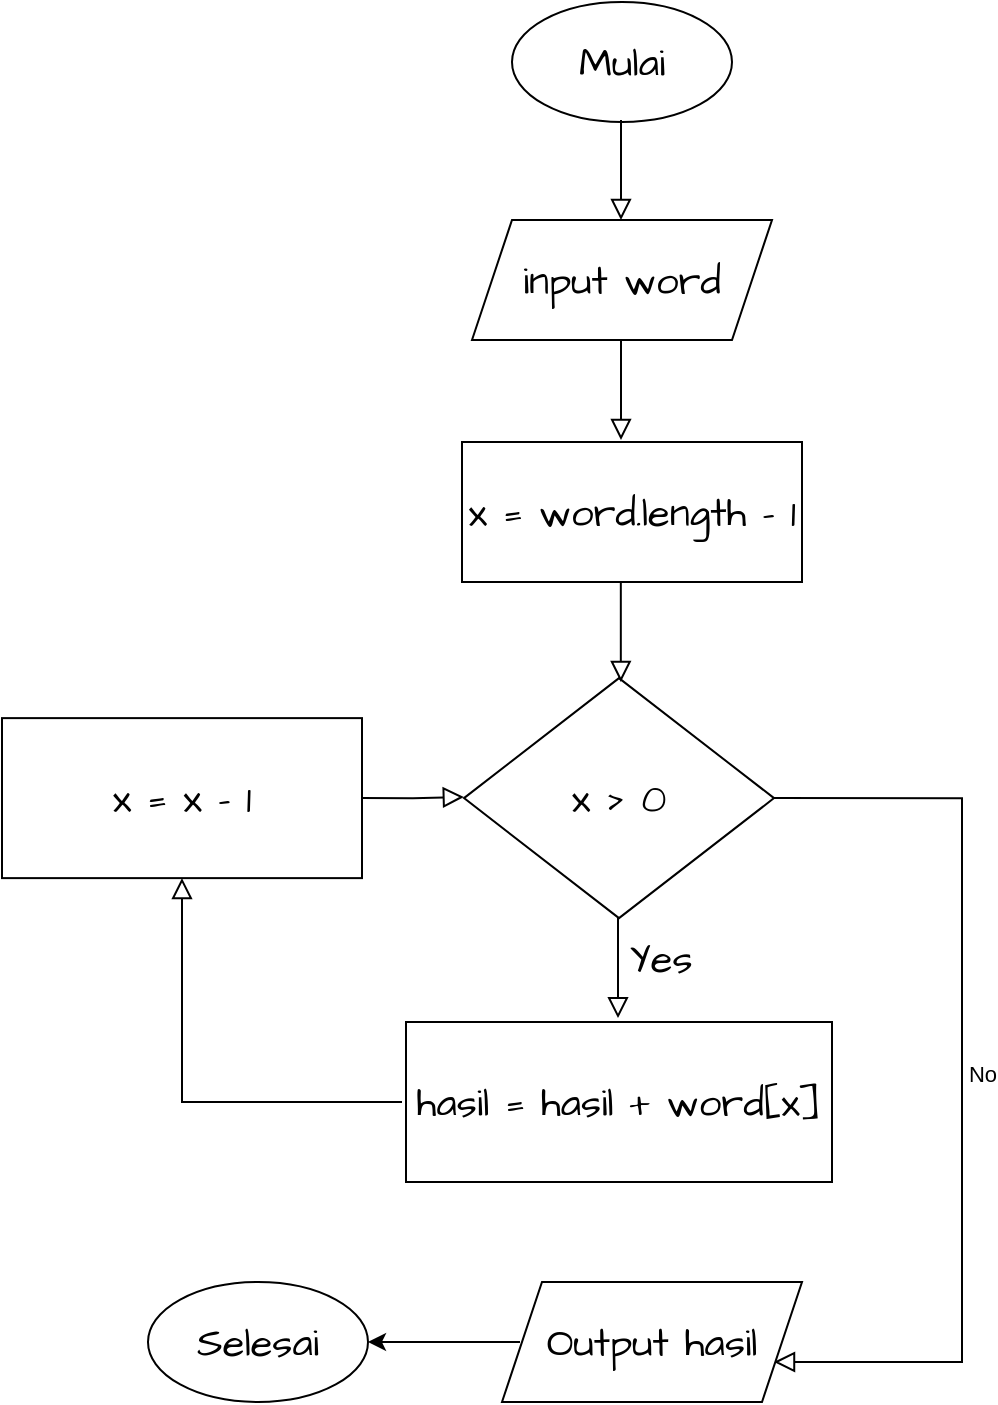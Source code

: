 <mxfile version="16.2.7" type="device"><diagram id="C5RBs43oDa-KdzZeNtuy" name="Page-1"><mxGraphModel dx="868" dy="482" grid="1" gridSize="10" guides="1" tooltips="1" connect="1" arrows="1" fold="1" page="1" pageScale="1" pageWidth="827" pageHeight="1169" math="0" shadow="0"><root><mxCell id="WIyWlLk6GJQsqaUBKTNV-0"/><mxCell id="WIyWlLk6GJQsqaUBKTNV-1" parent="WIyWlLk6GJQsqaUBKTNV-0"/><mxCell id="BNpyWBpogAgMMyCaQ3pc-23" value="Mulai" style="ellipse;whiteSpace=wrap;html=1;hachureGap=4;fontFamily=Architects Daughter;fontSource=https%3A%2F%2Ffonts.googleapis.com%2Fcss%3Ffamily%3DArchitects%2BDaughter;fontSize=20;rounded=0;" vertex="1" parent="WIyWlLk6GJQsqaUBKTNV-1"><mxGeometry x="429" y="50" width="110" height="60" as="geometry"/></mxCell><mxCell id="BNpyWBpogAgMMyCaQ3pc-24" value="" style="rounded=0;html=1;jettySize=auto;orthogonalLoop=1;fontSize=11;endArrow=block;endFill=0;endSize=8;strokeWidth=1;shadow=0;labelBackgroundColor=none;edgeStyle=orthogonalEdgeStyle;" edge="1" parent="WIyWlLk6GJQsqaUBKTNV-1"><mxGeometry relative="1" as="geometry"><mxPoint x="483.5" y="109" as="sourcePoint"/><mxPoint x="483.5" y="159" as="targetPoint"/></mxGeometry></mxCell><mxCell id="BNpyWBpogAgMMyCaQ3pc-25" value="input word" style="shape=parallelogram;perimeter=parallelogramPerimeter;whiteSpace=wrap;html=1;fixedSize=1;hachureGap=4;fontFamily=Architects Daughter;fontSource=https%3A%2F%2Ffonts.googleapis.com%2Fcss%3Ffamily%3DArchitects%2BDaughter;fontSize=20;rounded=0;" vertex="1" parent="WIyWlLk6GJQsqaUBKTNV-1"><mxGeometry x="409" y="159" width="150" height="60" as="geometry"/></mxCell><mxCell id="BNpyWBpogAgMMyCaQ3pc-26" value="" style="rounded=0;html=1;jettySize=auto;orthogonalLoop=1;fontSize=11;endArrow=block;endFill=0;endSize=8;strokeWidth=1;shadow=0;labelBackgroundColor=none;edgeStyle=orthogonalEdgeStyle;" edge="1" parent="WIyWlLk6GJQsqaUBKTNV-1"><mxGeometry relative="1" as="geometry"><mxPoint x="483.5" y="219" as="sourcePoint"/><mxPoint x="483.5" y="269" as="targetPoint"/></mxGeometry></mxCell><mxCell id="BNpyWBpogAgMMyCaQ3pc-27" value="x &amp;gt; 0" style="rhombus;whiteSpace=wrap;html=1;hachureGap=4;fontFamily=Architects Daughter;fontSource=https%3A%2F%2Ffonts.googleapis.com%2Fcss%3Ffamily%3DArchitects%2BDaughter;fontSize=20;rounded=0;" vertex="1" parent="WIyWlLk6GJQsqaUBKTNV-1"><mxGeometry x="405" y="388.06" width="155" height="120" as="geometry"/></mxCell><mxCell id="BNpyWBpogAgMMyCaQ3pc-28" value="" style="rounded=0;html=1;jettySize=auto;orthogonalLoop=1;fontSize=11;endArrow=block;endFill=0;endSize=8;strokeWidth=1;shadow=0;labelBackgroundColor=none;edgeStyle=orthogonalEdgeStyle;" edge="1" parent="WIyWlLk6GJQsqaUBKTNV-1"><mxGeometry relative="1" as="geometry"><mxPoint x="482" y="508.06" as="sourcePoint"/><mxPoint x="482" y="558.06" as="targetPoint"/></mxGeometry></mxCell><mxCell id="BNpyWBpogAgMMyCaQ3pc-29" value="Yes" style="text;html=1;align=center;verticalAlign=middle;resizable=0;points=[];autosize=1;strokeColor=none;fillColor=none;hachureGap=4;fontFamily=Architects Daughter;fontSource=https%3A%2F%2Ffonts.googleapis.com%2Fcss%3Ffamily%3DArchitects%2BDaughter;fontSize=20;rounded=0;" vertex="1" parent="WIyWlLk6GJQsqaUBKTNV-1"><mxGeometry x="477.5" y="513.06" width="50" height="30" as="geometry"/></mxCell><mxCell id="BNpyWBpogAgMMyCaQ3pc-30" value="No" style="edgeStyle=orthogonalEdgeStyle;rounded=0;html=1;jettySize=auto;orthogonalLoop=1;fontSize=11;endArrow=block;endFill=0;endSize=8;strokeWidth=1;shadow=0;labelBackgroundColor=none;exitX=1;exitY=0.5;exitDx=0;exitDy=0;entryX=1;entryY=0.5;entryDx=0;entryDy=0;" edge="1" parent="WIyWlLk6GJQsqaUBKTNV-1" source="BNpyWBpogAgMMyCaQ3pc-27"><mxGeometry x="-0.012" y="10" relative="1" as="geometry"><mxPoint as="offset"/><mxPoint x="567.5" y="448.06" as="sourcePoint"/><mxPoint x="560" y="730" as="targetPoint"/><Array as="points"><mxPoint x="654" y="448"/><mxPoint x="654" y="730"/></Array></mxGeometry></mxCell><mxCell id="BNpyWBpogAgMMyCaQ3pc-31" value="hasil = hasil + word[x]" style="rounded=0;whiteSpace=wrap;html=1;hachureGap=4;fontFamily=Architects Daughter;fontSource=https%3A%2F%2Ffonts.googleapis.com%2Fcss%3Ffamily%3DArchitects%2BDaughter;fontSize=20;" vertex="1" parent="WIyWlLk6GJQsqaUBKTNV-1"><mxGeometry x="376" y="560" width="213" height="80" as="geometry"/></mxCell><mxCell id="BNpyWBpogAgMMyCaQ3pc-32" value="Output hasil" style="shape=parallelogram;perimeter=parallelogramPerimeter;whiteSpace=wrap;html=1;fixedSize=1;hachureGap=4;fontFamily=Architects Daughter;fontSource=https%3A%2F%2Ffonts.googleapis.com%2Fcss%3Ffamily%3DArchitects%2BDaughter;fontSize=20;rounded=0;" vertex="1" parent="WIyWlLk6GJQsqaUBKTNV-1"><mxGeometry x="424" y="690" width="150" height="60" as="geometry"/></mxCell><mxCell id="BNpyWBpogAgMMyCaQ3pc-34" value="x = word.length - 1" style="rounded=0;whiteSpace=wrap;html=1;hachureGap=4;fontFamily=Architects Daughter;fontSource=https%3A%2F%2Ffonts.googleapis.com%2Fcss%3Ffamily%3DArchitects%2BDaughter;fontSize=20;" vertex="1" parent="WIyWlLk6GJQsqaUBKTNV-1"><mxGeometry x="404" y="270" width="170" height="70" as="geometry"/></mxCell><mxCell id="BNpyWBpogAgMMyCaQ3pc-35" value="" style="rounded=0;html=1;jettySize=auto;orthogonalLoop=1;fontSize=11;endArrow=block;endFill=0;endSize=8;strokeWidth=1;shadow=0;labelBackgroundColor=none;edgeStyle=orthogonalEdgeStyle;" edge="1" parent="WIyWlLk6GJQsqaUBKTNV-1"><mxGeometry relative="1" as="geometry"><mxPoint x="483.41" y="340" as="sourcePoint"/><mxPoint x="483.41" y="390" as="targetPoint"/></mxGeometry></mxCell><mxCell id="BNpyWBpogAgMMyCaQ3pc-36" value="" style="rounded=0;html=1;jettySize=auto;orthogonalLoop=1;fontSize=11;endArrow=block;endFill=0;endSize=8;strokeWidth=1;shadow=0;labelBackgroundColor=none;edgeStyle=orthogonalEdgeStyle;entryX=0.5;entryY=1;entryDx=0;entryDy=0;" edge="1" parent="WIyWlLk6GJQsqaUBKTNV-1" target="BNpyWBpogAgMMyCaQ3pc-37"><mxGeometry relative="1" as="geometry"><mxPoint x="374" y="600" as="sourcePoint"/><mxPoint x="301" y="540" as="targetPoint"/><Array as="points"><mxPoint x="264" y="600"/></Array></mxGeometry></mxCell><mxCell id="BNpyWBpogAgMMyCaQ3pc-37" value="x = x - 1" style="rounded=0;whiteSpace=wrap;html=1;hachureGap=4;fontFamily=Architects Daughter;fontSource=https%3A%2F%2Ffonts.googleapis.com%2Fcss%3Ffamily%3DArchitects%2BDaughter;fontSize=20;" vertex="1" parent="WIyWlLk6GJQsqaUBKTNV-1"><mxGeometry x="174" y="408.06" width="180" height="80" as="geometry"/></mxCell><mxCell id="BNpyWBpogAgMMyCaQ3pc-38" value="" style="rounded=0;html=1;jettySize=auto;orthogonalLoop=1;fontSize=11;endArrow=block;endFill=0;endSize=8;strokeWidth=1;shadow=0;labelBackgroundColor=none;edgeStyle=orthogonalEdgeStyle;exitX=1;exitY=0.5;exitDx=0;exitDy=0;" edge="1" parent="WIyWlLk6GJQsqaUBKTNV-1" source="BNpyWBpogAgMMyCaQ3pc-37"><mxGeometry relative="1" as="geometry"><mxPoint x="374.94" y="447.53" as="sourcePoint"/><mxPoint x="404.94" y="447.47" as="targetPoint"/></mxGeometry></mxCell><mxCell id="BNpyWBpogAgMMyCaQ3pc-49" value="" style="endArrow=classic;html=1;rounded=0;" edge="1" parent="WIyWlLk6GJQsqaUBKTNV-1"><mxGeometry width="50" height="50" relative="1" as="geometry"><mxPoint x="433" y="720" as="sourcePoint"/><mxPoint x="357" y="720" as="targetPoint"/></mxGeometry></mxCell><mxCell id="BNpyWBpogAgMMyCaQ3pc-51" value="Selesai" style="ellipse;whiteSpace=wrap;html=1;hachureGap=4;fontFamily=Architects Daughter;fontSource=https%3A%2F%2Ffonts.googleapis.com%2Fcss%3Ffamily%3DArchitects%2BDaughter;fontSize=20;rounded=0;" vertex="1" parent="WIyWlLk6GJQsqaUBKTNV-1"><mxGeometry x="247" y="690" width="110" height="60" as="geometry"/></mxCell></root></mxGraphModel></diagram></mxfile>